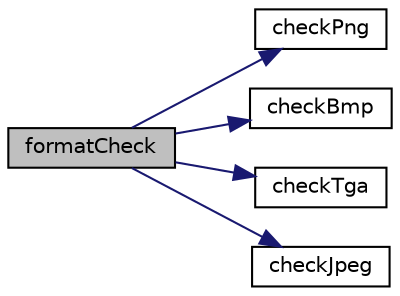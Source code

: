 digraph "formatCheck"
{
  edge [fontname="Helvetica",fontsize="10",labelfontname="Helvetica",labelfontsize="10"];
  node [fontname="Helvetica",fontsize="10",shape=record];
  rankdir="LR";
  Node16 [label="formatCheck",height=0.2,width=0.4,color="black", fillcolor="grey75", style="filled", fontcolor="black"];
  Node16 -> Node17 [color="midnightblue",fontsize="10",style="solid",fontname="Helvetica"];
  Node17 [label="checkPng",height=0.2,width=0.4,color="black", fillcolor="white", style="filled",URL="$_load_image_8cpp.html#a6078894e56b7fc8c3b6fe7fe3d01e911"];
  Node16 -> Node18 [color="midnightblue",fontsize="10",style="solid",fontname="Helvetica"];
  Node18 [label="checkBmp",height=0.2,width=0.4,color="black", fillcolor="white", style="filled",URL="$_load_image_8cpp.html#aebd1f654dbcd718e927feda8ec22c130"];
  Node16 -> Node19 [color="midnightblue",fontsize="10",style="solid",fontname="Helvetica"];
  Node19 [label="checkTga",height=0.2,width=0.4,color="black", fillcolor="white", style="filled",URL="$_load_image_8cpp.html#a1ae73a68eeabd90030e191b4da0bdd66"];
  Node16 -> Node20 [color="midnightblue",fontsize="10",style="solid",fontname="Helvetica"];
  Node20 [label="checkJpeg",height=0.2,width=0.4,color="black", fillcolor="white", style="filled",URL="$_load_image_8cpp.html#a248d8487925d8d11716c0de3113409ca"];
}
